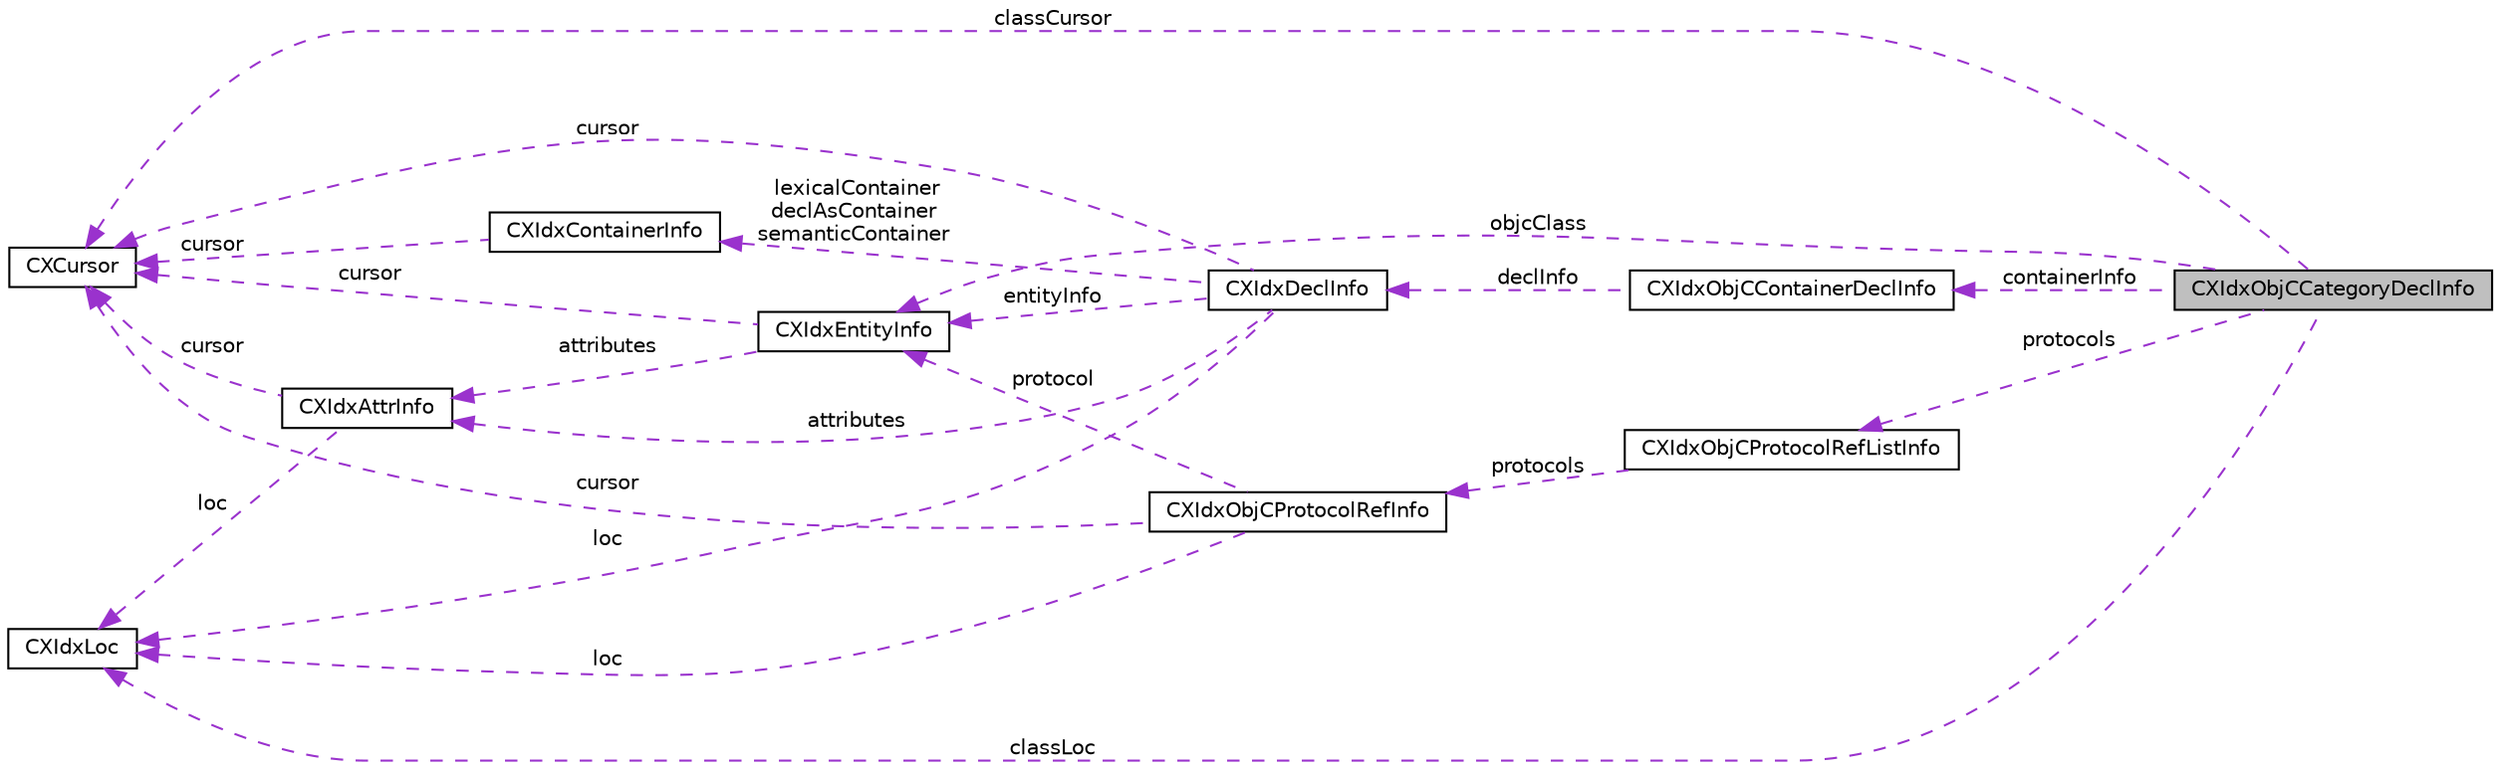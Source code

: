 digraph "CXIdxObjCCategoryDeclInfo"
{
  edge [fontname="Helvetica",fontsize="10",labelfontname="Helvetica",labelfontsize="10"];
  node [fontname="Helvetica",fontsize="10",shape=record];
  rankdir="LR";
  Node1 [label="CXIdxObjCCategoryDeclInfo",height=0.2,width=0.4,color="black", fillcolor="grey75", style="filled", fontcolor="black"];
  Node2 -> Node1 [dir="back",color="darkorchid3",fontsize="10",style="dashed",label=" containerInfo" ,fontname="Helvetica"];
  Node2 [label="CXIdxObjCContainerDeclInfo",height=0.2,width=0.4,color="black", fillcolor="white", style="filled",URL="$structCXIdxObjCContainerDeclInfo.html"];
  Node3 -> Node2 [dir="back",color="darkorchid3",fontsize="10",style="dashed",label=" declInfo" ,fontname="Helvetica"];
  Node3 [label="CXIdxDeclInfo",height=0.2,width=0.4,color="black", fillcolor="white", style="filled",URL="$structCXIdxDeclInfo.html"];
  Node4 -> Node3 [dir="back",color="darkorchid3",fontsize="10",style="dashed",label=" attributes" ,fontname="Helvetica"];
  Node4 [label="CXIdxAttrInfo",height=0.2,width=0.4,color="black", fillcolor="white", style="filled",URL="$structCXIdxAttrInfo.html"];
  Node5 -> Node4 [dir="back",color="darkorchid3",fontsize="10",style="dashed",label=" cursor" ,fontname="Helvetica"];
  Node5 [label="CXCursor",height=0.2,width=0.4,color="black", fillcolor="white", style="filled",URL="$structCXCursor.html",tooltip="A cursor representing some element in the abstract syntax tree for a translation unit. "];
  Node6 -> Node4 [dir="back",color="darkorchid3",fontsize="10",style="dashed",label=" loc" ,fontname="Helvetica"];
  Node6 [label="CXIdxLoc",height=0.2,width=0.4,color="black", fillcolor="white", style="filled",URL="$structCXIdxLoc.html",tooltip="Source location passed to index callbacks. "];
  Node5 -> Node3 [dir="back",color="darkorchid3",fontsize="10",style="dashed",label=" cursor" ,fontname="Helvetica"];
  Node6 -> Node3 [dir="back",color="darkorchid3",fontsize="10",style="dashed",label=" loc" ,fontname="Helvetica"];
  Node7 -> Node3 [dir="back",color="darkorchid3",fontsize="10",style="dashed",label=" lexicalContainer\ndeclAsContainer\nsemanticContainer" ,fontname="Helvetica"];
  Node7 [label="CXIdxContainerInfo",height=0.2,width=0.4,color="black", fillcolor="white", style="filled",URL="$structCXIdxContainerInfo.html"];
  Node5 -> Node7 [dir="back",color="darkorchid3",fontsize="10",style="dashed",label=" cursor" ,fontname="Helvetica"];
  Node8 -> Node3 [dir="back",color="darkorchid3",fontsize="10",style="dashed",label=" entityInfo" ,fontname="Helvetica"];
  Node8 [label="CXIdxEntityInfo",height=0.2,width=0.4,color="black", fillcolor="white", style="filled",URL="$structCXIdxEntityInfo.html"];
  Node4 -> Node8 [dir="back",color="darkorchid3",fontsize="10",style="dashed",label=" attributes" ,fontname="Helvetica"];
  Node5 -> Node8 [dir="back",color="darkorchid3",fontsize="10",style="dashed",label=" cursor" ,fontname="Helvetica"];
  Node5 -> Node1 [dir="back",color="darkorchid3",fontsize="10",style="dashed",label=" classCursor" ,fontname="Helvetica"];
  Node6 -> Node1 [dir="back",color="darkorchid3",fontsize="10",style="dashed",label=" classLoc" ,fontname="Helvetica"];
  Node9 -> Node1 [dir="back",color="darkorchid3",fontsize="10",style="dashed",label=" protocols" ,fontname="Helvetica"];
  Node9 [label="CXIdxObjCProtocolRefListInfo",height=0.2,width=0.4,color="black", fillcolor="white", style="filled",URL="$structCXIdxObjCProtocolRefListInfo.html"];
  Node10 -> Node9 [dir="back",color="darkorchid3",fontsize="10",style="dashed",label=" protocols" ,fontname="Helvetica"];
  Node10 [label="CXIdxObjCProtocolRefInfo",height=0.2,width=0.4,color="black", fillcolor="white", style="filled",URL="$structCXIdxObjCProtocolRefInfo.html"];
  Node5 -> Node10 [dir="back",color="darkorchid3",fontsize="10",style="dashed",label=" cursor" ,fontname="Helvetica"];
  Node6 -> Node10 [dir="back",color="darkorchid3",fontsize="10",style="dashed",label=" loc" ,fontname="Helvetica"];
  Node8 -> Node10 [dir="back",color="darkorchid3",fontsize="10",style="dashed",label=" protocol" ,fontname="Helvetica"];
  Node8 -> Node1 [dir="back",color="darkorchid3",fontsize="10",style="dashed",label=" objcClass" ,fontname="Helvetica"];
}
